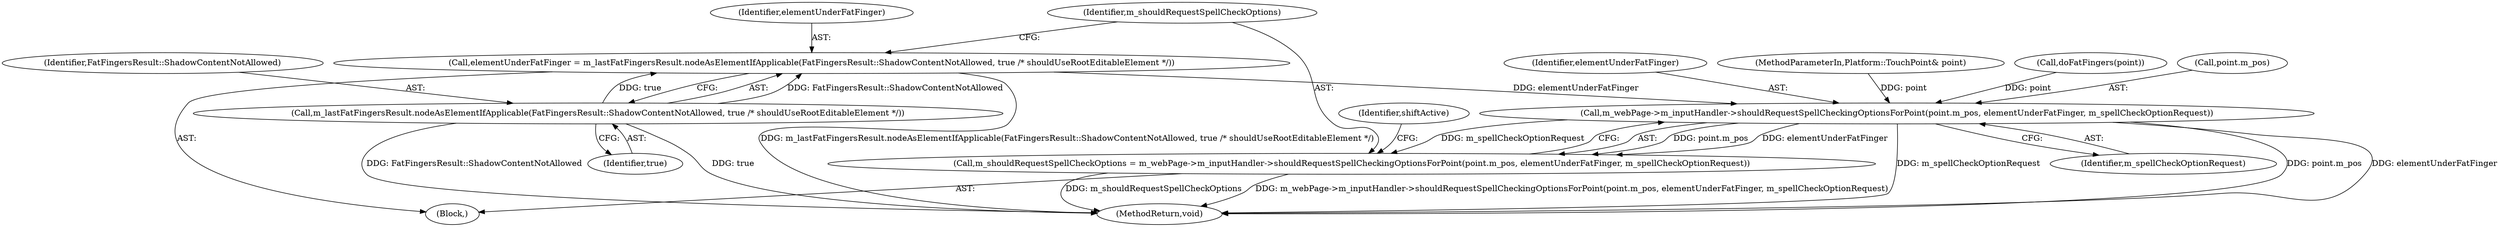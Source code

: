 digraph "1_Chrome_d345af9ed62ee5f431be327967f41c3cc3fe936a_6@pointer" {
"1000145" [label="(Call,elementUnderFatFinger = m_lastFatFingersResult.nodeAsElementIfApplicable(FatFingersResult::ShadowContentNotAllowed, true /* shouldUseRootEditableElement */))"];
"1000147" [label="(Call,m_lastFatFingersResult.nodeAsElementIfApplicable(FatFingersResult::ShadowContentNotAllowed, true /* shouldUseRootEditableElement */))"];
"1000152" [label="(Call,m_webPage->m_inputHandler->shouldRequestSpellCheckingOptionsForPoint(point.m_pos, elementUnderFatFinger, m_spellCheckOptionRequest))"];
"1000150" [label="(Call,m_shouldRequestSpellCheckOptions = m_webPage->m_inputHandler->shouldRequestSpellCheckingOptionsForPoint(point.m_pos, elementUnderFatFinger, m_spellCheckOptionRequest))"];
"1000144" [label="(Block,)"];
"1000149" [label="(Identifier,true)"];
"1000153" [label="(Call,point.m_pos)"];
"1000152" [label="(Call,m_webPage->m_inputHandler->shouldRequestSpellCheckingOptionsForPoint(point.m_pos, elementUnderFatFinger, m_spellCheckOptionRequest))"];
"1000213" [label="(MethodReturn,void)"];
"1000156" [label="(Identifier,elementUnderFatFinger)"];
"1000103" [label="(MethodParameterIn,Platform::TouchPoint& point)"];
"1000146" [label="(Identifier,elementUnderFatFinger)"];
"1000147" [label="(Call,m_lastFatFingersResult.nodeAsElementIfApplicable(FatFingersResult::ShadowContentNotAllowed, true /* shouldUseRootEditableElement */))"];
"1000159" [label="(Identifier,shiftActive)"];
"1000150" [label="(Call,m_shouldRequestSpellCheckOptions = m_webPage->m_inputHandler->shouldRequestSpellCheckingOptionsForPoint(point.m_pos, elementUnderFatFinger, m_spellCheckOptionRequest))"];
"1000145" [label="(Call,elementUnderFatFinger = m_lastFatFingersResult.nodeAsElementIfApplicable(FatFingersResult::ShadowContentNotAllowed, true /* shouldUseRootEditableElement */))"];
"1000151" [label="(Identifier,m_shouldRequestSpellCheckOptions)"];
"1000157" [label="(Identifier,m_spellCheckOptionRequest)"];
"1000148" [label="(Identifier,FatFingersResult::ShadowContentNotAllowed)"];
"1000136" [label="(Call,doFatFingers(point))"];
"1000145" -> "1000144"  [label="AST: "];
"1000145" -> "1000147"  [label="CFG: "];
"1000146" -> "1000145"  [label="AST: "];
"1000147" -> "1000145"  [label="AST: "];
"1000151" -> "1000145"  [label="CFG: "];
"1000145" -> "1000213"  [label="DDG: m_lastFatFingersResult.nodeAsElementIfApplicable(FatFingersResult::ShadowContentNotAllowed, true /* shouldUseRootEditableElement */)"];
"1000147" -> "1000145"  [label="DDG: FatFingersResult::ShadowContentNotAllowed"];
"1000147" -> "1000145"  [label="DDG: true"];
"1000145" -> "1000152"  [label="DDG: elementUnderFatFinger"];
"1000147" -> "1000149"  [label="CFG: "];
"1000148" -> "1000147"  [label="AST: "];
"1000149" -> "1000147"  [label="AST: "];
"1000147" -> "1000213"  [label="DDG: true"];
"1000147" -> "1000213"  [label="DDG: FatFingersResult::ShadowContentNotAllowed"];
"1000152" -> "1000150"  [label="AST: "];
"1000152" -> "1000157"  [label="CFG: "];
"1000153" -> "1000152"  [label="AST: "];
"1000156" -> "1000152"  [label="AST: "];
"1000157" -> "1000152"  [label="AST: "];
"1000150" -> "1000152"  [label="CFG: "];
"1000152" -> "1000213"  [label="DDG: m_spellCheckOptionRequest"];
"1000152" -> "1000213"  [label="DDG: point.m_pos"];
"1000152" -> "1000213"  [label="DDG: elementUnderFatFinger"];
"1000152" -> "1000150"  [label="DDG: point.m_pos"];
"1000152" -> "1000150"  [label="DDG: elementUnderFatFinger"];
"1000152" -> "1000150"  [label="DDG: m_spellCheckOptionRequest"];
"1000136" -> "1000152"  [label="DDG: point"];
"1000103" -> "1000152"  [label="DDG: point"];
"1000150" -> "1000144"  [label="AST: "];
"1000151" -> "1000150"  [label="AST: "];
"1000159" -> "1000150"  [label="CFG: "];
"1000150" -> "1000213"  [label="DDG: m_shouldRequestSpellCheckOptions"];
"1000150" -> "1000213"  [label="DDG: m_webPage->m_inputHandler->shouldRequestSpellCheckingOptionsForPoint(point.m_pos, elementUnderFatFinger, m_spellCheckOptionRequest)"];
}
